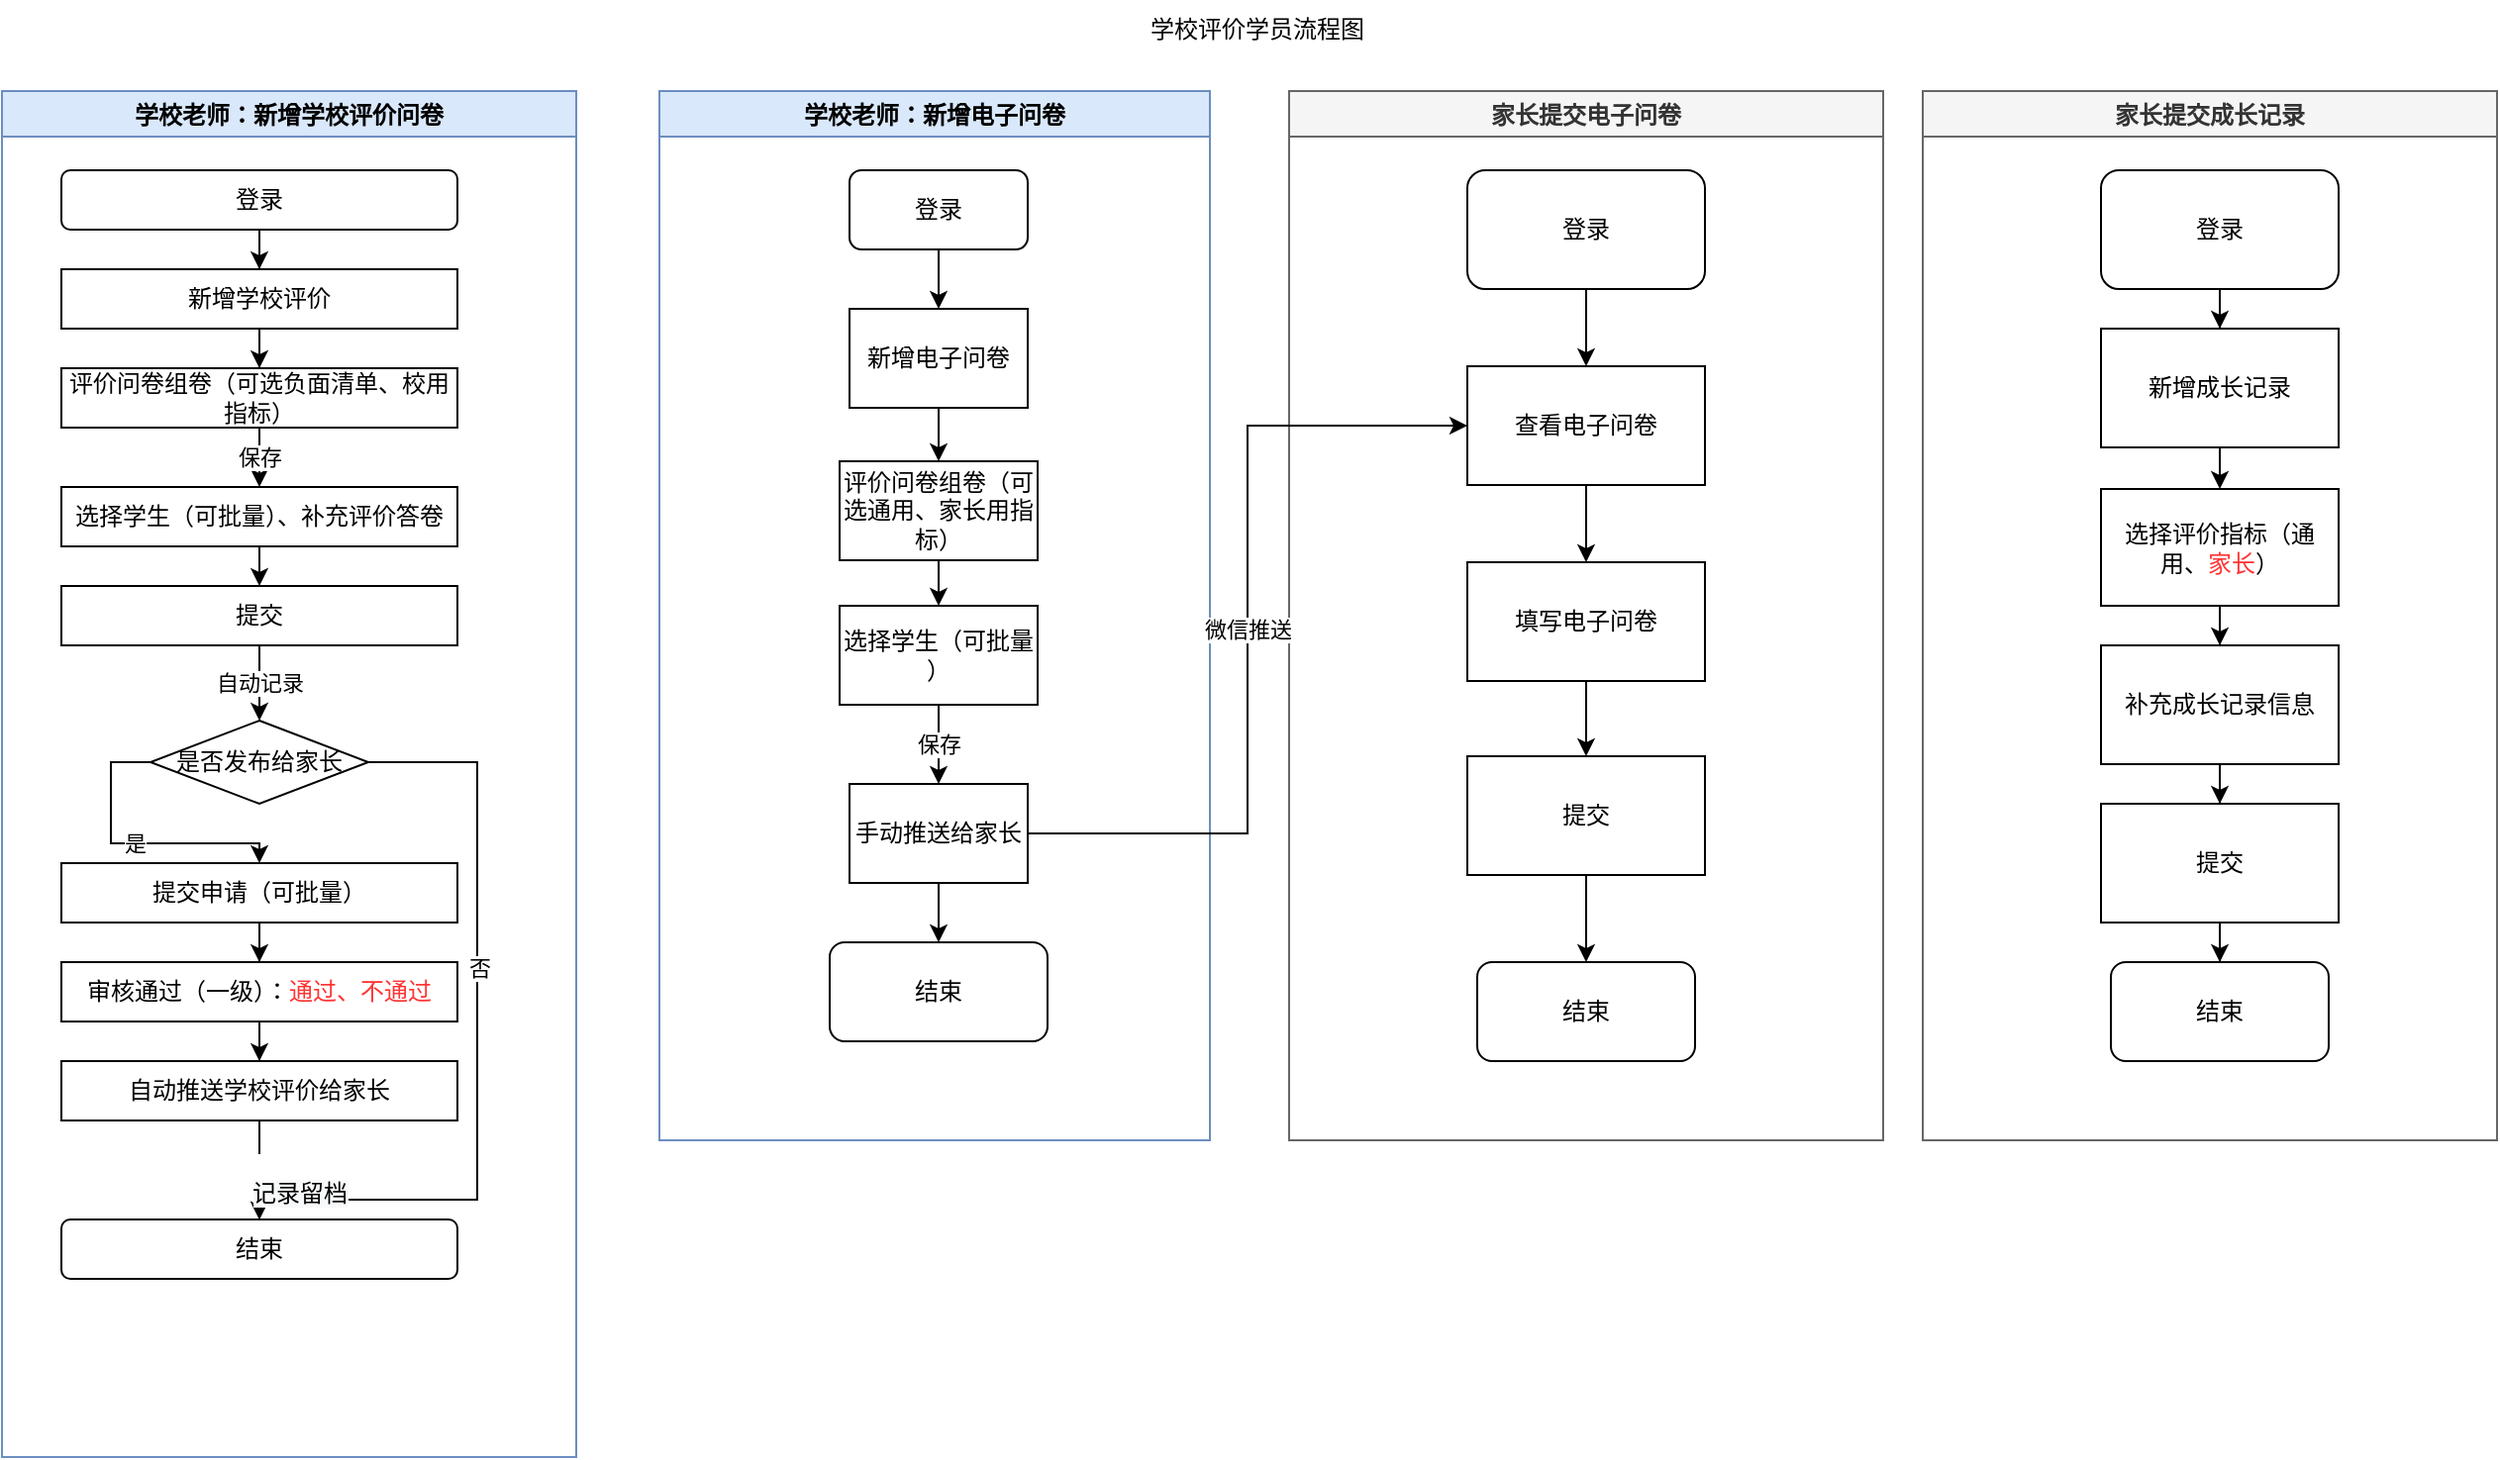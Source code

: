 <mxfile version="20.5.1" type="github" pages="2">
  <diagram id="8_zKDs2NcV0j2BOOCldE" name="第 2 页">
    <mxGraphModel dx="1272" dy="1226" grid="0" gridSize="10" guides="1" tooltips="1" connect="1" arrows="1" fold="1" page="0" pageScale="1" pageWidth="827" pageHeight="1169" background="none" math="0" shadow="0">
      <root>
        <mxCell id="0" />
        <mxCell id="1" parent="0" />
        <mxCell id="qxVJZDrCRFdpv9TWmteu-2" value="学校老师：新增学校评价问卷" style="swimlane;fillColor=#dae8fc;strokeColor=#6c8ebf;" vertex="1" parent="1">
          <mxGeometry x="90" y="-80" width="290" height="690" as="geometry" />
        </mxCell>
        <mxCell id="qxVJZDrCRFdpv9TWmteu-25" style="edgeStyle=orthogonalEdgeStyle;rounded=0;orthogonalLoop=1;jettySize=auto;html=1;entryX=0.5;entryY=0;entryDx=0;entryDy=0;" edge="1" parent="qxVJZDrCRFdpv9TWmteu-2" source="qxVJZDrCRFdpv9TWmteu-4" target="qxVJZDrCRFdpv9TWmteu-5">
          <mxGeometry relative="1" as="geometry" />
        </mxCell>
        <mxCell id="qxVJZDrCRFdpv9TWmteu-4" value="登录" style="rounded=1;whiteSpace=wrap;html=1;" vertex="1" parent="qxVJZDrCRFdpv9TWmteu-2">
          <mxGeometry x="30" y="40" width="200" height="30" as="geometry" />
        </mxCell>
        <mxCell id="qxVJZDrCRFdpv9TWmteu-26" style="edgeStyle=orthogonalEdgeStyle;rounded=0;orthogonalLoop=1;jettySize=auto;html=1;entryX=0.5;entryY=0;entryDx=0;entryDy=0;" edge="1" parent="qxVJZDrCRFdpv9TWmteu-2" source="qxVJZDrCRFdpv9TWmteu-5" target="qxVJZDrCRFdpv9TWmteu-6">
          <mxGeometry relative="1" as="geometry" />
        </mxCell>
        <mxCell id="qxVJZDrCRFdpv9TWmteu-5" value="新增学校评价" style="rounded=0;whiteSpace=wrap;html=1;" vertex="1" parent="qxVJZDrCRFdpv9TWmteu-2">
          <mxGeometry x="30" y="90" width="200" height="30" as="geometry" />
        </mxCell>
        <mxCell id="qxVJZDrCRFdpv9TWmteu-27" value="保存" style="edgeStyle=orthogonalEdgeStyle;rounded=0;orthogonalLoop=1;jettySize=auto;html=1;entryX=0.5;entryY=0;entryDx=0;entryDy=0;" edge="1" parent="qxVJZDrCRFdpv9TWmteu-2" source="qxVJZDrCRFdpv9TWmteu-6" target="qxVJZDrCRFdpv9TWmteu-7">
          <mxGeometry relative="1" as="geometry" />
        </mxCell>
        <mxCell id="qxVJZDrCRFdpv9TWmteu-6" value="评价问卷组卷（可选负面清单、校用指标）" style="rounded=0;whiteSpace=wrap;html=1;" vertex="1" parent="qxVJZDrCRFdpv9TWmteu-2">
          <mxGeometry x="30" y="140" width="200" height="30" as="geometry" />
        </mxCell>
        <mxCell id="qxVJZDrCRFdpv9TWmteu-28" style="edgeStyle=orthogonalEdgeStyle;rounded=0;orthogonalLoop=1;jettySize=auto;html=1;exitX=0.5;exitY=1;exitDx=0;exitDy=0;entryX=0.5;entryY=0;entryDx=0;entryDy=0;" edge="1" parent="qxVJZDrCRFdpv9TWmteu-2" source="qxVJZDrCRFdpv9TWmteu-7" target="qxVJZDrCRFdpv9TWmteu-8">
          <mxGeometry relative="1" as="geometry" />
        </mxCell>
        <mxCell id="qxVJZDrCRFdpv9TWmteu-7" value="&lt;div style=&quot;text-align: justify;&quot;&gt;&lt;span style=&quot;background-color: initial;&quot;&gt;选择学生（可批量&lt;/span&gt;&lt;span style=&quot;background-color: initial;&quot;&gt;）、补充评价答卷&lt;/span&gt;&lt;/div&gt;" style="rounded=0;whiteSpace=wrap;html=1;" vertex="1" parent="qxVJZDrCRFdpv9TWmteu-2">
          <mxGeometry x="30" y="200" width="200" height="30" as="geometry" />
        </mxCell>
        <mxCell id="qxVJZDrCRFdpv9TWmteu-29" value="自动记录" style="edgeStyle=orthogonalEdgeStyle;rounded=0;orthogonalLoop=1;jettySize=auto;html=1;entryX=0.5;entryY=0;entryDx=0;entryDy=0;" edge="1" parent="qxVJZDrCRFdpv9TWmteu-2" source="qxVJZDrCRFdpv9TWmteu-8" target="qxVJZDrCRFdpv9TWmteu-9">
          <mxGeometry relative="1" as="geometry" />
        </mxCell>
        <mxCell id="qxVJZDrCRFdpv9TWmteu-8" value="提交" style="rounded=0;whiteSpace=wrap;html=1;" vertex="1" parent="qxVJZDrCRFdpv9TWmteu-2">
          <mxGeometry x="30" y="250" width="200" height="30" as="geometry" />
        </mxCell>
        <mxCell id="qxVJZDrCRFdpv9TWmteu-30" style="edgeStyle=orthogonalEdgeStyle;rounded=0;orthogonalLoop=1;jettySize=auto;html=1;entryX=0.5;entryY=0;entryDx=0;entryDy=0;exitX=1;exitY=0.5;exitDx=0;exitDy=0;" edge="1" parent="qxVJZDrCRFdpv9TWmteu-2" source="qxVJZDrCRFdpv9TWmteu-9" target="qxVJZDrCRFdpv9TWmteu-22">
          <mxGeometry relative="1" as="geometry">
            <Array as="points">
              <mxPoint x="240" y="339" />
              <mxPoint x="240" y="560" />
              <mxPoint x="130" y="560" />
            </Array>
          </mxGeometry>
        </mxCell>
        <mxCell id="qxVJZDrCRFdpv9TWmteu-31" value="否" style="edgeLabel;html=1;align=center;verticalAlign=middle;resizable=0;points=[];" vertex="1" connectable="0" parent="qxVJZDrCRFdpv9TWmteu-30">
          <mxGeometry x="-0.198" y="1" relative="1" as="geometry">
            <mxPoint as="offset" />
          </mxGeometry>
        </mxCell>
        <mxCell id="qxVJZDrCRFdpv9TWmteu-32" value="是" style="edgeStyle=orthogonalEdgeStyle;rounded=0;orthogonalLoop=1;jettySize=auto;html=1;entryX=0.5;entryY=0;entryDx=0;entryDy=0;exitX=0;exitY=0.5;exitDx=0;exitDy=0;" edge="1" parent="qxVJZDrCRFdpv9TWmteu-2" source="qxVJZDrCRFdpv9TWmteu-9" target="qxVJZDrCRFdpv9TWmteu-10">
          <mxGeometry relative="1" as="geometry">
            <Array as="points">
              <mxPoint x="55" y="339" />
              <mxPoint x="55" y="380" />
              <mxPoint x="130" y="380" />
            </Array>
          </mxGeometry>
        </mxCell>
        <mxCell id="qxVJZDrCRFdpv9TWmteu-9" value="是否发布给家长" style="rhombus;whiteSpace=wrap;html=1;" vertex="1" parent="qxVJZDrCRFdpv9TWmteu-2">
          <mxGeometry x="75" y="318" width="110" height="42" as="geometry" />
        </mxCell>
        <mxCell id="qxVJZDrCRFdpv9TWmteu-33" style="edgeStyle=orthogonalEdgeStyle;rounded=0;orthogonalLoop=1;jettySize=auto;html=1;entryX=0.5;entryY=0;entryDx=0;entryDy=0;" edge="1" parent="qxVJZDrCRFdpv9TWmteu-2" source="qxVJZDrCRFdpv9TWmteu-10" target="qxVJZDrCRFdpv9TWmteu-11">
          <mxGeometry relative="1" as="geometry" />
        </mxCell>
        <mxCell id="qxVJZDrCRFdpv9TWmteu-10" value="提交申请（可批量）" style="rounded=0;whiteSpace=wrap;html=1;" vertex="1" parent="qxVJZDrCRFdpv9TWmteu-2">
          <mxGeometry x="30" y="390" width="200" height="30" as="geometry" />
        </mxCell>
        <mxCell id="qxVJZDrCRFdpv9TWmteu-34" style="edgeStyle=orthogonalEdgeStyle;rounded=0;orthogonalLoop=1;jettySize=auto;html=1;entryX=0.5;entryY=0;entryDx=0;entryDy=0;" edge="1" parent="qxVJZDrCRFdpv9TWmteu-2" source="qxVJZDrCRFdpv9TWmteu-11" target="qxVJZDrCRFdpv9TWmteu-21">
          <mxGeometry relative="1" as="geometry" />
        </mxCell>
        <mxCell id="qxVJZDrCRFdpv9TWmteu-11" value="审核通过（一级）：&lt;font color=&quot;#ff3333&quot;&gt;通过、不通过&lt;/font&gt;" style="rounded=0;whiteSpace=wrap;html=1;" vertex="1" parent="qxVJZDrCRFdpv9TWmteu-2">
          <mxGeometry x="30" y="440" width="200" height="30" as="geometry" />
        </mxCell>
        <mxCell id="qxVJZDrCRFdpv9TWmteu-24" value="&lt;br&gt;&lt;span style=&quot;color: rgb(0, 0, 0); font-family: Helvetica; font-size: 12px; font-style: normal; font-variant-ligatures: normal; font-variant-caps: normal; font-weight: 400; letter-spacing: normal; orphans: 2; text-align: center; text-indent: 0px; text-transform: none; widows: 2; word-spacing: 0px; -webkit-text-stroke-width: 0px; background-color: rgb(248, 249, 250); text-decoration-thickness: initial; text-decoration-style: initial; text-decoration-color: initial; float: none; display: inline !important;&quot;&gt;记录留档&lt;/span&gt;&lt;br&gt;" style="edgeStyle=orthogonalEdgeStyle;rounded=0;orthogonalLoop=1;jettySize=auto;html=1;entryX=0.5;entryY=0;entryDx=0;entryDy=0;" edge="1" parent="qxVJZDrCRFdpv9TWmteu-2" source="qxVJZDrCRFdpv9TWmteu-21" target="qxVJZDrCRFdpv9TWmteu-22">
          <mxGeometry x="0.2" y="20" relative="1" as="geometry">
            <mxPoint as="offset" />
          </mxGeometry>
        </mxCell>
        <mxCell id="qxVJZDrCRFdpv9TWmteu-21" value="自动推送学校评价给家长" style="rounded=0;whiteSpace=wrap;html=1;" vertex="1" parent="qxVJZDrCRFdpv9TWmteu-2">
          <mxGeometry x="30" y="490" width="200" height="30" as="geometry" />
        </mxCell>
        <mxCell id="qxVJZDrCRFdpv9TWmteu-22" value="结束" style="rounded=1;whiteSpace=wrap;html=1;" vertex="1" parent="qxVJZDrCRFdpv9TWmteu-2">
          <mxGeometry x="30" y="570" width="200" height="30" as="geometry" />
        </mxCell>
        <mxCell id="qxVJZDrCRFdpv9TWmteu-3" value="学校老师：新增电子问卷" style="swimlane;startSize=23;fillColor=#dae8fc;strokeColor=#6c8ebf;" vertex="1" parent="1">
          <mxGeometry x="422" y="-80" width="278" height="530" as="geometry" />
        </mxCell>
        <mxCell id="V6BxBsEYJZl0AVlnk3J6-23" style="edgeStyle=orthogonalEdgeStyle;rounded=0;orthogonalLoop=1;jettySize=auto;html=1;entryX=0.5;entryY=0;entryDx=0;entryDy=0;" edge="1" parent="qxVJZDrCRFdpv9TWmteu-3" source="V6BxBsEYJZl0AVlnk3J6-1" target="V6BxBsEYJZl0AVlnk3J6-3">
          <mxGeometry relative="1" as="geometry" />
        </mxCell>
        <mxCell id="V6BxBsEYJZl0AVlnk3J6-1" value="登录" style="rounded=1;whiteSpace=wrap;html=1;" vertex="1" parent="qxVJZDrCRFdpv9TWmteu-3">
          <mxGeometry x="96" y="40" width="90" height="40" as="geometry" />
        </mxCell>
        <mxCell id="V6BxBsEYJZl0AVlnk3J6-3" value="新增电子问卷" style="rounded=0;whiteSpace=wrap;html=1;" vertex="1" parent="qxVJZDrCRFdpv9TWmteu-3">
          <mxGeometry x="96" y="110" width="90" height="50" as="geometry" />
        </mxCell>
        <mxCell id="V6BxBsEYJZl0AVlnk3J6-20" value="结束" style="rounded=1;whiteSpace=wrap;html=1;" vertex="1" parent="qxVJZDrCRFdpv9TWmteu-3">
          <mxGeometry x="86" y="430" width="110" height="50" as="geometry" />
        </mxCell>
        <mxCell id="V6BxBsEYJZl0AVlnk3J6-5" value="评价问卷组卷（可选通用、家长用指标）" style="rounded=0;whiteSpace=wrap;html=1;" vertex="1" parent="qxVJZDrCRFdpv9TWmteu-3">
          <mxGeometry x="91" y="187" width="100" height="50" as="geometry" />
        </mxCell>
        <mxCell id="V6BxBsEYJZl0AVlnk3J6-7" value="选择学生（可批量&lt;br&gt;）" style="rounded=0;whiteSpace=wrap;html=1;" vertex="1" parent="qxVJZDrCRFdpv9TWmteu-3">
          <mxGeometry x="91" y="260" width="100" height="50" as="geometry" />
        </mxCell>
        <mxCell id="V6BxBsEYJZl0AVlnk3J6-9" value="手动推送给家长" style="rounded=0;whiteSpace=wrap;html=1;" vertex="1" parent="qxVJZDrCRFdpv9TWmteu-3">
          <mxGeometry x="96" y="350" width="90" height="50" as="geometry" />
        </mxCell>
        <mxCell id="V6BxBsEYJZl0AVlnk3J6-24" style="edgeStyle=orthogonalEdgeStyle;rounded=0;orthogonalLoop=1;jettySize=auto;html=1;entryX=0.5;entryY=0;entryDx=0;entryDy=0;" edge="1" parent="qxVJZDrCRFdpv9TWmteu-3" source="V6BxBsEYJZl0AVlnk3J6-3" target="V6BxBsEYJZl0AVlnk3J6-5">
          <mxGeometry relative="1" as="geometry" />
        </mxCell>
        <mxCell id="V6BxBsEYJZl0AVlnk3J6-4" style="edgeStyle=orthogonalEdgeStyle;rounded=0;orthogonalLoop=1;jettySize=auto;html=1;entryX=0.5;entryY=0;entryDx=0;entryDy=0;" edge="1" source="V6BxBsEYJZl0AVlnk3J6-5" target="V6BxBsEYJZl0AVlnk3J6-7" parent="qxVJZDrCRFdpv9TWmteu-3">
          <mxGeometry relative="1" as="geometry" />
        </mxCell>
        <mxCell id="V6BxBsEYJZl0AVlnk3J6-22" style="edgeStyle=orthogonalEdgeStyle;rounded=0;orthogonalLoop=1;jettySize=auto;html=1;entryX=0.5;entryY=0;entryDx=0;entryDy=0;" edge="1" parent="qxVJZDrCRFdpv9TWmteu-3" source="V6BxBsEYJZl0AVlnk3J6-9" target="V6BxBsEYJZl0AVlnk3J6-20">
          <mxGeometry relative="1" as="geometry" />
        </mxCell>
        <mxCell id="V6BxBsEYJZl0AVlnk3J6-6" value="保存" style="edgeStyle=orthogonalEdgeStyle;rounded=0;orthogonalLoop=1;jettySize=auto;html=1;exitX=0.5;exitY=1;exitDx=0;exitDy=0;entryX=0.5;entryY=0;entryDx=0;entryDy=0;" edge="1" source="V6BxBsEYJZl0AVlnk3J6-7" target="V6BxBsEYJZl0AVlnk3J6-9" parent="qxVJZDrCRFdpv9TWmteu-3">
          <mxGeometry relative="1" as="geometry" />
        </mxCell>
        <mxCell id="qxVJZDrCRFdpv9TWmteu-35" value="学校评价学员流程图" style="text;html=1;strokeColor=none;fillColor=none;align=center;verticalAlign=middle;whiteSpace=wrap;rounded=0;" vertex="1" parent="1">
          <mxGeometry x="644" y="-126" width="160" height="30" as="geometry" />
        </mxCell>
        <mxCell id="V6BxBsEYJZl0AVlnk3J6-25" value="家长提交电子问卷" style="swimlane;fillColor=#f5f5f5;strokeColor=#666666;fontColor=#333333;" vertex="1" parent="1">
          <mxGeometry x="740" y="-80" width="300" height="530" as="geometry" />
        </mxCell>
        <mxCell id="V6BxBsEYJZl0AVlnk3J6-32" style="edgeStyle=orthogonalEdgeStyle;rounded=0;orthogonalLoop=1;jettySize=auto;html=1;entryX=0.5;entryY=0;entryDx=0;entryDy=0;" edge="1" parent="V6BxBsEYJZl0AVlnk3J6-25" target="V6BxBsEYJZl0AVlnk3J6-27">
          <mxGeometry relative="1" as="geometry">
            <mxPoint x="140" y="80" as="sourcePoint" />
          </mxGeometry>
        </mxCell>
        <mxCell id="V6BxBsEYJZl0AVlnk3J6-33" style="edgeStyle=orthogonalEdgeStyle;rounded=0;orthogonalLoop=1;jettySize=auto;html=1;entryX=0.5;entryY=0;entryDx=0;entryDy=0;" edge="1" parent="V6BxBsEYJZl0AVlnk3J6-25" target="V6BxBsEYJZl0AVlnk3J6-29">
          <mxGeometry relative="1" as="geometry">
            <mxPoint x="140" y="160" as="sourcePoint" />
          </mxGeometry>
        </mxCell>
        <mxCell id="V6BxBsEYJZl0AVlnk3J6-34" style="edgeStyle=orthogonalEdgeStyle;rounded=0;orthogonalLoop=1;jettySize=auto;html=1;entryX=0.5;entryY=0;entryDx=0;entryDy=0;" edge="1" parent="V6BxBsEYJZl0AVlnk3J6-25" target="V6BxBsEYJZl0AVlnk3J6-30">
          <mxGeometry relative="1" as="geometry">
            <mxPoint x="140" y="225" as="sourcePoint" />
          </mxGeometry>
        </mxCell>
        <mxCell id="V6BxBsEYJZl0AVlnk3J6-35" style="edgeStyle=orthogonalEdgeStyle;rounded=0;orthogonalLoop=1;jettySize=auto;html=1;" edge="1" parent="V6BxBsEYJZl0AVlnk3J6-25" target="V6BxBsEYJZl0AVlnk3J6-31">
          <mxGeometry relative="1" as="geometry">
            <mxPoint x="140" y="308" as="sourcePoint" />
          </mxGeometry>
        </mxCell>
        <mxCell id="V6BxBsEYJZl0AVlnk3J6-47" value="登录" style="rounded=1;whiteSpace=wrap;html=1;" vertex="1" parent="V6BxBsEYJZl0AVlnk3J6-25">
          <mxGeometry x="90" y="40" width="120" height="60" as="geometry" />
        </mxCell>
        <mxCell id="V6BxBsEYJZl0AVlnk3J6-49" value="查看电子问卷" style="rounded=0;whiteSpace=wrap;html=1;" vertex="1" parent="V6BxBsEYJZl0AVlnk3J6-25">
          <mxGeometry x="90" y="139" width="120" height="60" as="geometry" />
        </mxCell>
        <mxCell id="V6BxBsEYJZl0AVlnk3J6-46" style="edgeStyle=orthogonalEdgeStyle;rounded=0;orthogonalLoop=1;jettySize=auto;html=1;entryX=0.5;entryY=0;entryDx=0;entryDy=0;" edge="1" source="V6BxBsEYJZl0AVlnk3J6-47" target="V6BxBsEYJZl0AVlnk3J6-49" parent="V6BxBsEYJZl0AVlnk3J6-25">
          <mxGeometry relative="1" as="geometry" />
        </mxCell>
        <mxCell id="V6BxBsEYJZl0AVlnk3J6-51" value="填写电子问卷" style="rounded=0;whiteSpace=wrap;html=1;" vertex="1" parent="V6BxBsEYJZl0AVlnk3J6-25">
          <mxGeometry x="90" y="238" width="120" height="60" as="geometry" />
        </mxCell>
        <mxCell id="V6BxBsEYJZl0AVlnk3J6-48" style="edgeStyle=orthogonalEdgeStyle;rounded=0;orthogonalLoop=1;jettySize=auto;html=1;entryX=0.5;entryY=0;entryDx=0;entryDy=0;" edge="1" source="V6BxBsEYJZl0AVlnk3J6-49" target="V6BxBsEYJZl0AVlnk3J6-51" parent="V6BxBsEYJZl0AVlnk3J6-25">
          <mxGeometry relative="1" as="geometry" />
        </mxCell>
        <mxCell id="V6BxBsEYJZl0AVlnk3J6-53" value="提交" style="rounded=0;whiteSpace=wrap;html=1;" vertex="1" parent="V6BxBsEYJZl0AVlnk3J6-25">
          <mxGeometry x="90" y="336" width="120" height="60" as="geometry" />
        </mxCell>
        <mxCell id="V6BxBsEYJZl0AVlnk3J6-50" style="edgeStyle=orthogonalEdgeStyle;rounded=0;orthogonalLoop=1;jettySize=auto;html=1;entryX=0.5;entryY=0;entryDx=0;entryDy=0;" edge="1" source="V6BxBsEYJZl0AVlnk3J6-51" target="V6BxBsEYJZl0AVlnk3J6-53" parent="V6BxBsEYJZl0AVlnk3J6-25">
          <mxGeometry relative="1" as="geometry" />
        </mxCell>
        <mxCell id="V6BxBsEYJZl0AVlnk3J6-54" value="结束" style="rounded=1;whiteSpace=wrap;html=1;" vertex="1" parent="V6BxBsEYJZl0AVlnk3J6-25">
          <mxGeometry x="95" y="440" width="110" height="50" as="geometry" />
        </mxCell>
        <mxCell id="V6BxBsEYJZl0AVlnk3J6-52" style="edgeStyle=orthogonalEdgeStyle;rounded=0;orthogonalLoop=1;jettySize=auto;html=1;entryX=0.5;entryY=0;entryDx=0;entryDy=0;" edge="1" source="V6BxBsEYJZl0AVlnk3J6-53" target="V6BxBsEYJZl0AVlnk3J6-54" parent="V6BxBsEYJZl0AVlnk3J6-25">
          <mxGeometry relative="1" as="geometry" />
        </mxCell>
        <mxCell id="V6BxBsEYJZl0AVlnk3J6-28" value="微信推送" style="edgeStyle=orthogonalEdgeStyle;rounded=0;orthogonalLoop=1;jettySize=auto;html=1;entryX=0;entryY=0.5;entryDx=0;entryDy=0;" edge="1" parent="1" source="V6BxBsEYJZl0AVlnk3J6-9" target="V6BxBsEYJZl0AVlnk3J6-49">
          <mxGeometry relative="1" as="geometry">
            <mxPoint x="820" y="60" as="targetPoint" />
          </mxGeometry>
        </mxCell>
        <mxCell id="V6BxBsEYJZl0AVlnk3J6-36" value="家长提交成长记录" style="swimlane;fillColor=#f5f5f5;strokeColor=#666666;fontColor=#333333;" vertex="1" parent="1">
          <mxGeometry x="1060" y="-80" width="290" height="530" as="geometry" />
        </mxCell>
        <mxCell id="V6BxBsEYJZl0AVlnk3J6-42" style="edgeStyle=orthogonalEdgeStyle;rounded=0;orthogonalLoop=1;jettySize=auto;html=1;entryX=0.5;entryY=0;entryDx=0;entryDy=0;" edge="1" parent="V6BxBsEYJZl0AVlnk3J6-36" source="V6BxBsEYJZl0AVlnk3J6-37" target="V6BxBsEYJZl0AVlnk3J6-38">
          <mxGeometry relative="1" as="geometry" />
        </mxCell>
        <mxCell id="V6BxBsEYJZl0AVlnk3J6-37" value="登录" style="rounded=1;whiteSpace=wrap;html=1;" vertex="1" parent="V6BxBsEYJZl0AVlnk3J6-36">
          <mxGeometry x="90" y="40" width="120" height="60" as="geometry" />
        </mxCell>
        <mxCell id="V6BxBsEYJZl0AVlnk3J6-43" style="edgeStyle=orthogonalEdgeStyle;rounded=0;orthogonalLoop=1;jettySize=auto;html=1;entryX=0.5;entryY=0;entryDx=0;entryDy=0;" edge="1" parent="V6BxBsEYJZl0AVlnk3J6-36" source="V6BxBsEYJZl0AVlnk3J6-38" target="V6BxBsEYJZl0AVlnk3J6-39">
          <mxGeometry relative="1" as="geometry" />
        </mxCell>
        <mxCell id="V6BxBsEYJZl0AVlnk3J6-38" value="新增成长记录" style="rounded=0;whiteSpace=wrap;html=1;" vertex="1" parent="V6BxBsEYJZl0AVlnk3J6-36">
          <mxGeometry x="90" y="120" width="120" height="60" as="geometry" />
        </mxCell>
        <mxCell id="V6BxBsEYJZl0AVlnk3J6-56" style="edgeStyle=orthogonalEdgeStyle;rounded=0;orthogonalLoop=1;jettySize=auto;html=1;entryX=0.5;entryY=0;entryDx=0;entryDy=0;fontColor=#FF3333;" edge="1" parent="V6BxBsEYJZl0AVlnk3J6-36" source="V6BxBsEYJZl0AVlnk3J6-39" target="V6BxBsEYJZl0AVlnk3J6-55">
          <mxGeometry relative="1" as="geometry" />
        </mxCell>
        <mxCell id="V6BxBsEYJZl0AVlnk3J6-39" value="选择评价指标（通用、&lt;font color=&quot;#ff3333&quot;&gt;家长&lt;/font&gt;）" style="rounded=0;whiteSpace=wrap;html=1;" vertex="1" parent="V6BxBsEYJZl0AVlnk3J6-36">
          <mxGeometry x="90" y="201" width="120" height="59" as="geometry" />
        </mxCell>
        <mxCell id="V6BxBsEYJZl0AVlnk3J6-45" style="edgeStyle=orthogonalEdgeStyle;rounded=0;orthogonalLoop=1;jettySize=auto;html=1;entryX=0.5;entryY=0;entryDx=0;entryDy=0;" edge="1" parent="V6BxBsEYJZl0AVlnk3J6-36" source="V6BxBsEYJZl0AVlnk3J6-40" target="V6BxBsEYJZl0AVlnk3J6-41">
          <mxGeometry relative="1" as="geometry" />
        </mxCell>
        <mxCell id="V6BxBsEYJZl0AVlnk3J6-40" value="提交" style="rounded=0;whiteSpace=wrap;html=1;" vertex="1" parent="V6BxBsEYJZl0AVlnk3J6-36">
          <mxGeometry x="90" y="360" width="120" height="60" as="geometry" />
        </mxCell>
        <mxCell id="V6BxBsEYJZl0AVlnk3J6-41" value="结束" style="rounded=1;whiteSpace=wrap;html=1;" vertex="1" parent="V6BxBsEYJZl0AVlnk3J6-36">
          <mxGeometry x="95" y="440" width="110" height="50" as="geometry" />
        </mxCell>
        <mxCell id="V6BxBsEYJZl0AVlnk3J6-57" style="edgeStyle=orthogonalEdgeStyle;rounded=0;orthogonalLoop=1;jettySize=auto;html=1;entryX=0.5;entryY=0;entryDx=0;entryDy=0;fontColor=#FF3333;" edge="1" parent="V6BxBsEYJZl0AVlnk3J6-36" source="V6BxBsEYJZl0AVlnk3J6-55" target="V6BxBsEYJZl0AVlnk3J6-40">
          <mxGeometry relative="1" as="geometry" />
        </mxCell>
        <mxCell id="V6BxBsEYJZl0AVlnk3J6-55" value="补充成长记录信息" style="rounded=0;whiteSpace=wrap;html=1;" vertex="1" parent="V6BxBsEYJZl0AVlnk3J6-36">
          <mxGeometry x="90" y="280" width="120" height="60" as="geometry" />
        </mxCell>
      </root>
    </mxGraphModel>
  </diagram>
  <diagram name="Page-1" id="c7488fd3-1785-93aa-aadb-54a6760d102a">
    <mxGraphModel dx="827" dy="826" grid="1" gridSize="10" guides="1" tooltips="1" connect="1" arrows="1" fold="1" page="1" pageScale="1" pageWidth="1100" pageHeight="850" background="none" math="0" shadow="0">
      <root>
        <mxCell id="0" />
        <mxCell id="1" parent="0" />
      </root>
    </mxGraphModel>
  </diagram>
</mxfile>
